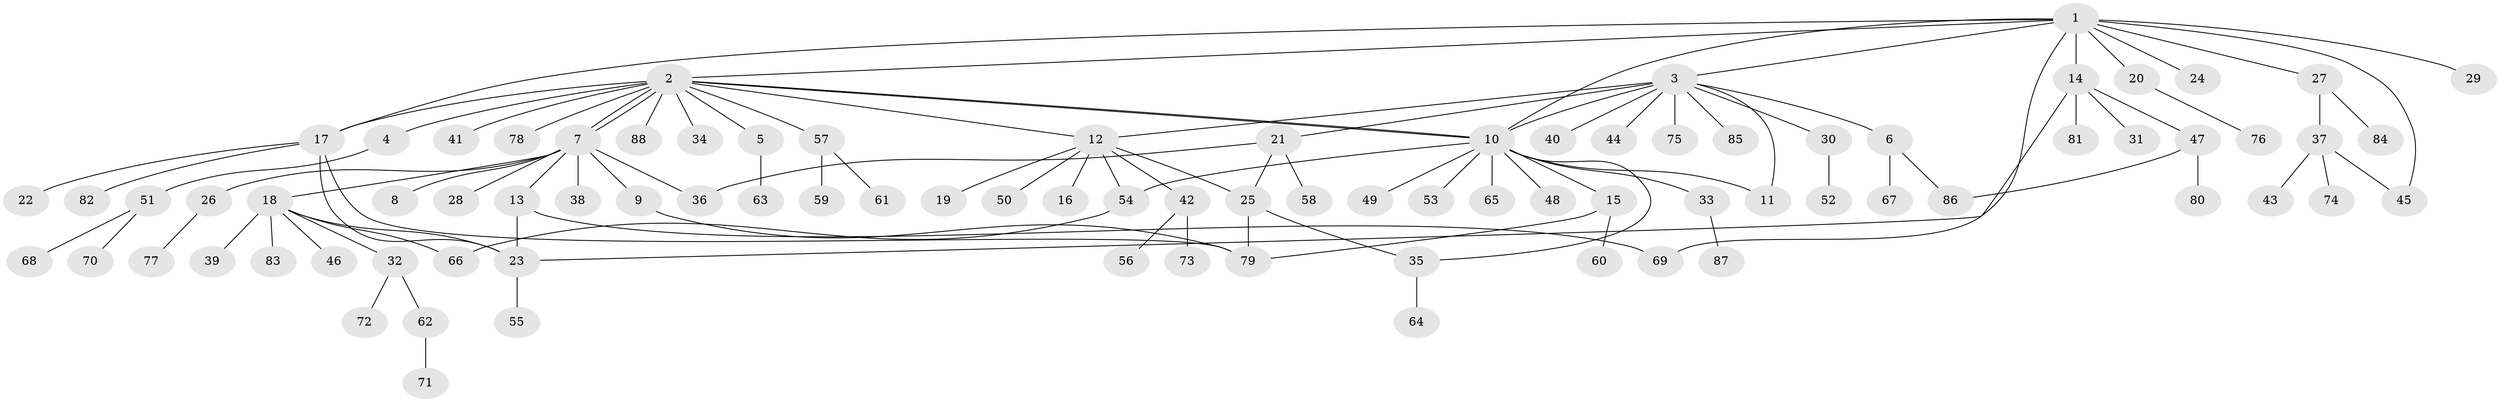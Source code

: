 // coarse degree distribution, {9: 0.02702702702702703, 8: 0.05405405405405406, 2: 0.35135135135135137, 1: 0.2702702702702703, 6: 0.05405405405405406, 7: 0.02702702702702703, 4: 0.10810810810810811, 5: 0.02702702702702703, 3: 0.08108108108108109}
// Generated by graph-tools (version 1.1) at 2025/50/03/04/25 22:50:18]
// undirected, 88 vertices, 108 edges
graph export_dot {
  node [color=gray90,style=filled];
  1;
  2;
  3;
  4;
  5;
  6;
  7;
  8;
  9;
  10;
  11;
  12;
  13;
  14;
  15;
  16;
  17;
  18;
  19;
  20;
  21;
  22;
  23;
  24;
  25;
  26;
  27;
  28;
  29;
  30;
  31;
  32;
  33;
  34;
  35;
  36;
  37;
  38;
  39;
  40;
  41;
  42;
  43;
  44;
  45;
  46;
  47;
  48;
  49;
  50;
  51;
  52;
  53;
  54;
  55;
  56;
  57;
  58;
  59;
  60;
  61;
  62;
  63;
  64;
  65;
  66;
  67;
  68;
  69;
  70;
  71;
  72;
  73;
  74;
  75;
  76;
  77;
  78;
  79;
  80;
  81;
  82;
  83;
  84;
  85;
  86;
  87;
  88;
  1 -- 2;
  1 -- 3;
  1 -- 10;
  1 -- 14;
  1 -- 17;
  1 -- 20;
  1 -- 24;
  1 -- 27;
  1 -- 29;
  1 -- 45;
  1 -- 69;
  2 -- 4;
  2 -- 5;
  2 -- 7;
  2 -- 7;
  2 -- 10;
  2 -- 10;
  2 -- 12;
  2 -- 17;
  2 -- 34;
  2 -- 41;
  2 -- 57;
  2 -- 78;
  2 -- 88;
  3 -- 6;
  3 -- 10;
  3 -- 11;
  3 -- 12;
  3 -- 21;
  3 -- 30;
  3 -- 40;
  3 -- 44;
  3 -- 75;
  3 -- 85;
  4 -- 51;
  5 -- 63;
  6 -- 67;
  6 -- 86;
  7 -- 8;
  7 -- 9;
  7 -- 13;
  7 -- 18;
  7 -- 26;
  7 -- 28;
  7 -- 36;
  7 -- 38;
  9 -- 79;
  10 -- 11;
  10 -- 15;
  10 -- 33;
  10 -- 35;
  10 -- 48;
  10 -- 49;
  10 -- 53;
  10 -- 54;
  10 -- 65;
  12 -- 16;
  12 -- 19;
  12 -- 25;
  12 -- 42;
  12 -- 50;
  12 -- 54;
  13 -- 23;
  13 -- 69;
  14 -- 23;
  14 -- 31;
  14 -- 47;
  14 -- 81;
  15 -- 60;
  15 -- 79;
  17 -- 22;
  17 -- 23;
  17 -- 79;
  17 -- 82;
  18 -- 23;
  18 -- 32;
  18 -- 39;
  18 -- 46;
  18 -- 66;
  18 -- 83;
  20 -- 76;
  21 -- 25;
  21 -- 36;
  21 -- 58;
  23 -- 55;
  25 -- 35;
  25 -- 79;
  26 -- 77;
  27 -- 37;
  27 -- 84;
  30 -- 52;
  32 -- 62;
  32 -- 72;
  33 -- 87;
  35 -- 64;
  37 -- 43;
  37 -- 45;
  37 -- 74;
  42 -- 56;
  42 -- 73;
  47 -- 80;
  47 -- 86;
  51 -- 68;
  51 -- 70;
  54 -- 66;
  57 -- 59;
  57 -- 61;
  62 -- 71;
}
